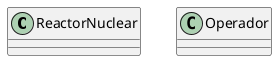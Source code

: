 @startuml Planta Nuclear

class ReactorNuclear {
}

'Homero? u Operador?
class Operador { 
}


@enduml